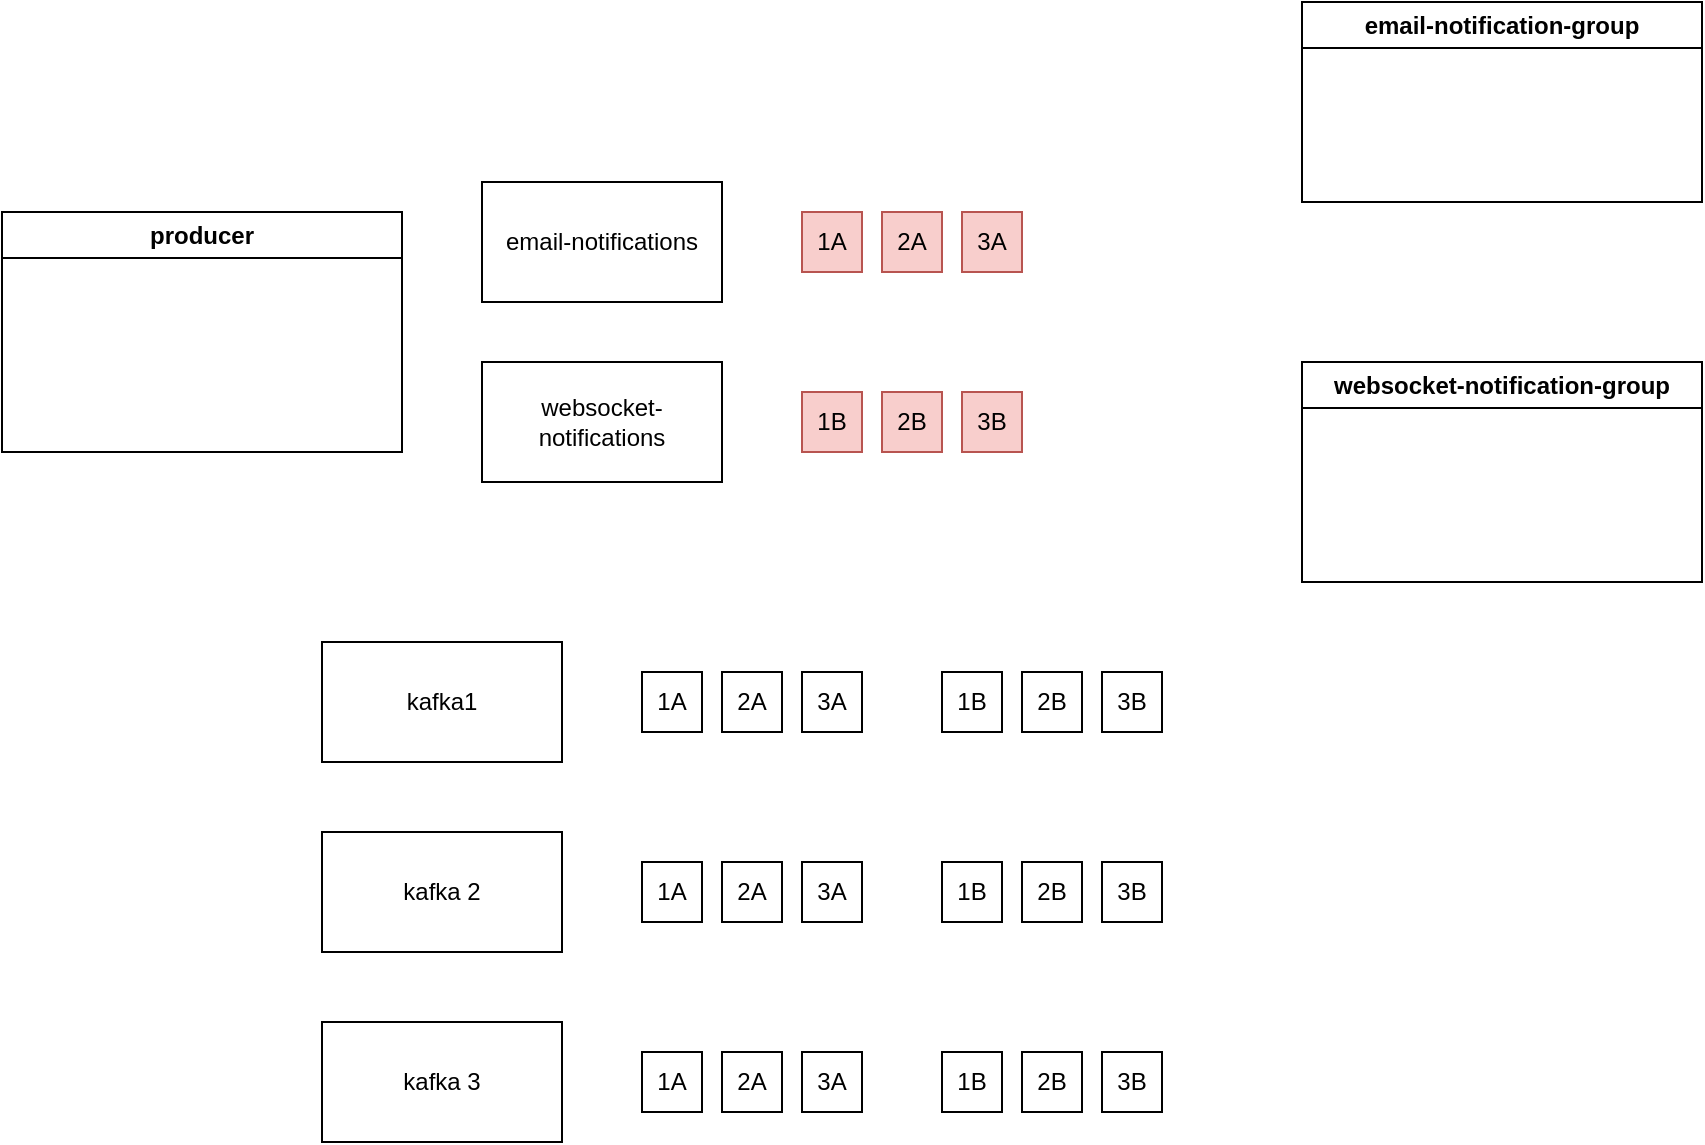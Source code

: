 <mxfile>
    <diagram id="IOgTfh5Igraj6vL3ae4j" name="Page-1">
        <mxGraphModel dx="1950" dy="779" grid="1" gridSize="10" guides="1" tooltips="1" connect="1" arrows="1" fold="1" page="1" pageScale="1" pageWidth="850" pageHeight="1100" math="0" shadow="0">
            <root>
                <mxCell id="0"/>
                <mxCell id="1" parent="0"/>
                <mxCell id="2" value="email-notifications" style="rounded=0;whiteSpace=wrap;html=1;" parent="1" vertex="1">
                    <mxGeometry x="120" y="150" width="120" height="60" as="geometry"/>
                </mxCell>
                <mxCell id="3" value="websocket-notifications" style="rounded=0;whiteSpace=wrap;html=1;" vertex="1" parent="1">
                    <mxGeometry x="120" y="240" width="120" height="60" as="geometry"/>
                </mxCell>
                <mxCell id="4" value="1A" style="rounded=0;whiteSpace=wrap;html=1;fillColor=#f8cecc;strokeColor=#b85450;" vertex="1" parent="1">
                    <mxGeometry x="280" y="165" width="30" height="30" as="geometry"/>
                </mxCell>
                <mxCell id="5" value="2A" style="rounded=0;whiteSpace=wrap;html=1;fillColor=#f8cecc;strokeColor=#b85450;" vertex="1" parent="1">
                    <mxGeometry x="320" y="165" width="30" height="30" as="geometry"/>
                </mxCell>
                <mxCell id="6" value="3A" style="rounded=0;whiteSpace=wrap;html=1;fillColor=#f8cecc;strokeColor=#b85450;" vertex="1" parent="1">
                    <mxGeometry x="360" y="165" width="30" height="30" as="geometry"/>
                </mxCell>
                <mxCell id="7" value="1B" style="rounded=0;whiteSpace=wrap;html=1;fillColor=#f8cecc;strokeColor=#b85450;" vertex="1" parent="1">
                    <mxGeometry x="280" y="255" width="30" height="30" as="geometry"/>
                </mxCell>
                <mxCell id="8" value="2B" style="rounded=0;whiteSpace=wrap;html=1;fillColor=#f8cecc;strokeColor=#b85450;" vertex="1" parent="1">
                    <mxGeometry x="320" y="255" width="30" height="30" as="geometry"/>
                </mxCell>
                <mxCell id="9" value="3B" style="rounded=0;whiteSpace=wrap;html=1;fillColor=#f8cecc;strokeColor=#b85450;" vertex="1" parent="1">
                    <mxGeometry x="360" y="255" width="30" height="30" as="geometry"/>
                </mxCell>
                <mxCell id="10" value="kafka1" style="rounded=0;whiteSpace=wrap;html=1;" vertex="1" parent="1">
                    <mxGeometry x="40" y="380" width="120" height="60" as="geometry"/>
                </mxCell>
                <mxCell id="13" value="kafka 2" style="rounded=0;whiteSpace=wrap;html=1;" vertex="1" parent="1">
                    <mxGeometry x="40" y="475" width="120" height="60" as="geometry"/>
                </mxCell>
                <mxCell id="14" value="kafka 3" style="rounded=0;whiteSpace=wrap;html=1;" vertex="1" parent="1">
                    <mxGeometry x="40" y="570" width="120" height="60" as="geometry"/>
                </mxCell>
                <mxCell id="15" value="1A" style="rounded=0;whiteSpace=wrap;html=1;" vertex="1" parent="1">
                    <mxGeometry x="200" y="395" width="30" height="30" as="geometry"/>
                </mxCell>
                <mxCell id="16" value="2A" style="rounded=0;whiteSpace=wrap;html=1;" vertex="1" parent="1">
                    <mxGeometry x="240" y="395" width="30" height="30" as="geometry"/>
                </mxCell>
                <mxCell id="17" value="3A" style="rounded=0;whiteSpace=wrap;html=1;" vertex="1" parent="1">
                    <mxGeometry x="280" y="395" width="30" height="30" as="geometry"/>
                </mxCell>
                <mxCell id="18" value="1A" style="rounded=0;whiteSpace=wrap;html=1;" vertex="1" parent="1">
                    <mxGeometry x="200" y="585" width="30" height="30" as="geometry"/>
                </mxCell>
                <mxCell id="19" value="2A" style="rounded=0;whiteSpace=wrap;html=1;" vertex="1" parent="1">
                    <mxGeometry x="240" y="585" width="30" height="30" as="geometry"/>
                </mxCell>
                <mxCell id="20" value="3A" style="rounded=0;whiteSpace=wrap;html=1;" vertex="1" parent="1">
                    <mxGeometry x="280" y="585" width="30" height="30" as="geometry"/>
                </mxCell>
                <mxCell id="21" value="1A" style="rounded=0;whiteSpace=wrap;html=1;" vertex="1" parent="1">
                    <mxGeometry x="200" y="490" width="30" height="30" as="geometry"/>
                </mxCell>
                <mxCell id="22" value="2A" style="rounded=0;whiteSpace=wrap;html=1;" vertex="1" parent="1">
                    <mxGeometry x="240" y="490" width="30" height="30" as="geometry"/>
                </mxCell>
                <mxCell id="23" value="3A" style="rounded=0;whiteSpace=wrap;html=1;" vertex="1" parent="1">
                    <mxGeometry x="280" y="490" width="30" height="30" as="geometry"/>
                </mxCell>
                <mxCell id="24" value="1B" style="rounded=0;whiteSpace=wrap;html=1;" vertex="1" parent="1">
                    <mxGeometry x="350" y="395" width="30" height="30" as="geometry"/>
                </mxCell>
                <mxCell id="25" value="2B" style="rounded=0;whiteSpace=wrap;html=1;" vertex="1" parent="1">
                    <mxGeometry x="390" y="395" width="30" height="30" as="geometry"/>
                </mxCell>
                <mxCell id="26" value="3B" style="rounded=0;whiteSpace=wrap;html=1;" vertex="1" parent="1">
                    <mxGeometry x="430" y="395" width="30" height="30" as="geometry"/>
                </mxCell>
                <mxCell id="27" value="1B" style="rounded=0;whiteSpace=wrap;html=1;" vertex="1" parent="1">
                    <mxGeometry x="350" y="585" width="30" height="30" as="geometry"/>
                </mxCell>
                <mxCell id="28" value="2B" style="rounded=0;whiteSpace=wrap;html=1;" vertex="1" parent="1">
                    <mxGeometry x="390" y="585" width="30" height="30" as="geometry"/>
                </mxCell>
                <mxCell id="29" value="3B" style="rounded=0;whiteSpace=wrap;html=1;" vertex="1" parent="1">
                    <mxGeometry x="430" y="585" width="30" height="30" as="geometry"/>
                </mxCell>
                <mxCell id="30" value="1B" style="rounded=0;whiteSpace=wrap;html=1;" vertex="1" parent="1">
                    <mxGeometry x="350" y="490" width="30" height="30" as="geometry"/>
                </mxCell>
                <mxCell id="31" value="2B" style="rounded=0;whiteSpace=wrap;html=1;" vertex="1" parent="1">
                    <mxGeometry x="390" y="490" width="30" height="30" as="geometry"/>
                </mxCell>
                <mxCell id="32" value="3B" style="rounded=0;whiteSpace=wrap;html=1;" vertex="1" parent="1">
                    <mxGeometry x="430" y="490" width="30" height="30" as="geometry"/>
                </mxCell>
                <mxCell id="33" value="&lt;span style=&quot;color: rgb(0, 0, 0);&quot;&gt;email-notification-group&lt;/span&gt;" style="swimlane;whiteSpace=wrap;html=1;startSize=23;" vertex="1" parent="1">
                    <mxGeometry x="530" y="60" width="200" height="100" as="geometry"/>
                </mxCell>
                <mxCell id="34" value="websocket-notification-group" style="swimlane;whiteSpace=wrap;html=1;startSize=23;" vertex="1" parent="1">
                    <mxGeometry x="530" y="240" width="200" height="110" as="geometry"/>
                </mxCell>
                <mxCell id="35" value="producer" style="swimlane;whiteSpace=wrap;html=1;" vertex="1" parent="1">
                    <mxGeometry x="-120" y="165" width="200" height="120" as="geometry"/>
                </mxCell>
            </root>
        </mxGraphModel>
    </diagram>
</mxfile>